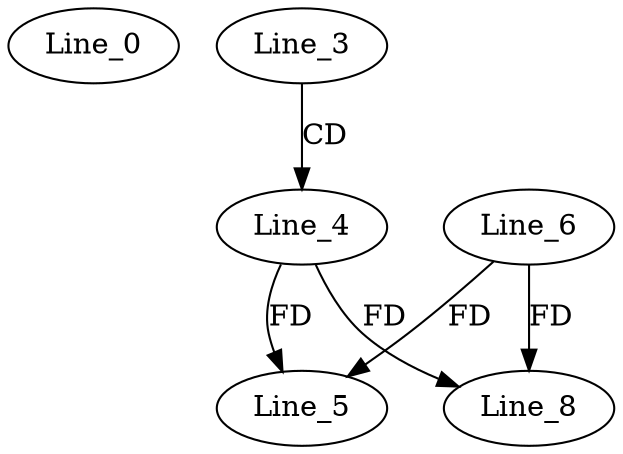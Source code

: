 digraph G {
  Line_0;
  Line_3;
  Line_4;
  Line_5;
  Line_6;
  Line_8;
  Line_3 -> Line_4 [ label="CD" ];
  Line_4 -> Line_5 [ label="FD" ];
  Line_6 -> Line_8 [ label="FD" ];
  Line_4 -> Line_8 [ label="FD" ];
  Line_6 -> Line_5 [ label="FD" ];
}
